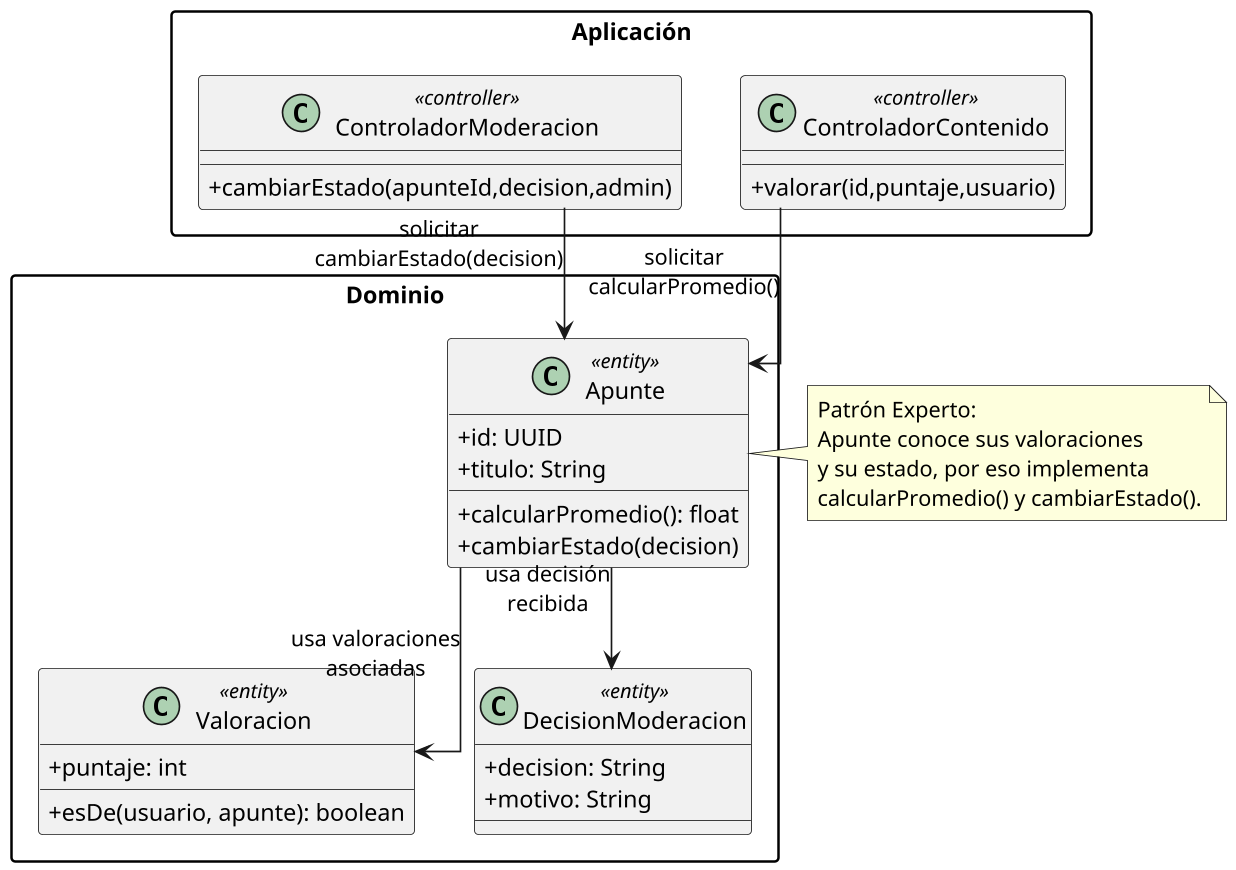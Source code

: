 @startuml
skinparam dpi 160
skinparam shadowing false
skinparam packageStyle rectangle
skinparam linetype ortho
skinparam classAttributeIconSize 0

package "Aplicación" {
  class ControladorContenido <<controller>> {
    +valorar(id,puntaje,usuario)
  }
  class ControladorModeracion <<controller>> {
    +cambiarEstado(apunteId,decision,admin)
  }
}

package "Dominio" {
  class Apunte <<entity>> {
    +id: UUID
    +titulo: String
    +calcularPromedio(): float
    +cambiarEstado(decision)
  }
  class Valoracion <<entity>> {
    +puntaje: int
    +esDe(usuario, apunte): boolean
  }
  class DecisionModeracion <<entity>> {
    +decision: String
    +motivo: String
  }
}

'--- el Experto recibe la responsabilidad porque tiene los datos ---
ControladorContenido --> Apunte : solicitar\ncalcularPromedio()
Apunte --> Valoracion : usa valoraciones\nasociadas

ControladorModeracion --> Apunte : solicitar\ncambiarEstado(decision)
Apunte --> DecisionModeracion : usa decisión\nrecibida

note right of Apunte
  Patrón Experto:
  Apunte conoce sus valoraciones
  y su estado, por eso implementa
  calcularPromedio() y cambiarEstado().
end note
@enduml
